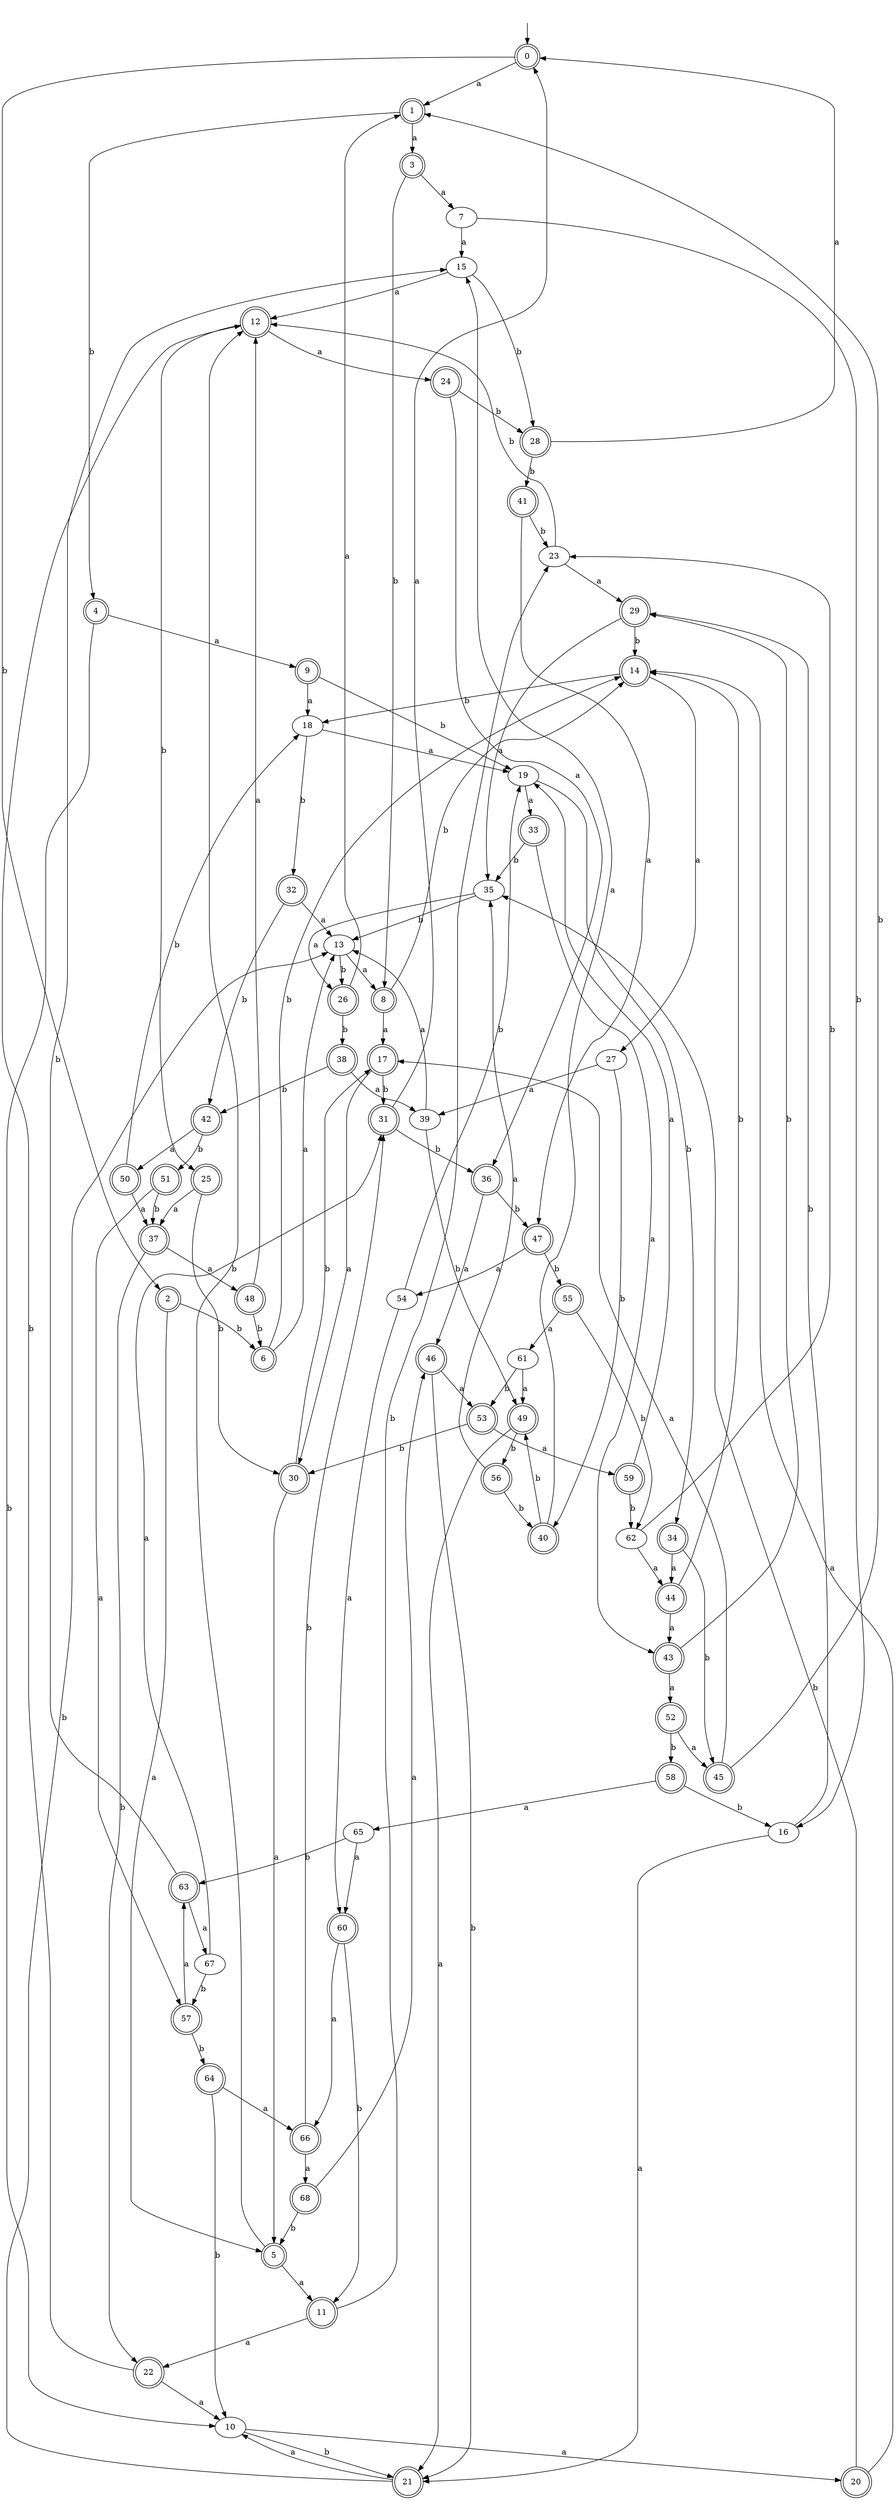 digraph RandomDFA {
  __start0 [label="", shape=none];
  __start0 -> 0 [label=""];
  0 [shape=circle] [shape=doublecircle]
  0 -> 1 [label="a"]
  0 -> 2 [label="b"]
  1 [shape=doublecircle]
  1 -> 3 [label="a"]
  1 -> 4 [label="b"]
  2 [shape=doublecircle]
  2 -> 5 [label="a"]
  2 -> 6 [label="b"]
  3 [shape=doublecircle]
  3 -> 7 [label="a"]
  3 -> 8 [label="b"]
  4 [shape=doublecircle]
  4 -> 9 [label="a"]
  4 -> 10 [label="b"]
  5 [shape=doublecircle]
  5 -> 11 [label="a"]
  5 -> 12 [label="b"]
  6 [shape=doublecircle]
  6 -> 13 [label="a"]
  6 -> 14 [label="b"]
  7
  7 -> 15 [label="a"]
  7 -> 16 [label="b"]
  8 [shape=doublecircle]
  8 -> 17 [label="a"]
  8 -> 14 [label="b"]
  9 [shape=doublecircle]
  9 -> 18 [label="a"]
  9 -> 19 [label="b"]
  10
  10 -> 20 [label="a"]
  10 -> 21 [label="b"]
  11 [shape=doublecircle]
  11 -> 22 [label="a"]
  11 -> 23 [label="b"]
  12 [shape=doublecircle]
  12 -> 24 [label="a"]
  12 -> 25 [label="b"]
  13
  13 -> 8 [label="a"]
  13 -> 26 [label="b"]
  14 [shape=doublecircle]
  14 -> 27 [label="a"]
  14 -> 18 [label="b"]
  15
  15 -> 12 [label="a"]
  15 -> 28 [label="b"]
  16
  16 -> 21 [label="a"]
  16 -> 29 [label="b"]
  17 [shape=doublecircle]
  17 -> 30 [label="a"]
  17 -> 31 [label="b"]
  18
  18 -> 19 [label="a"]
  18 -> 32 [label="b"]
  19
  19 -> 33 [label="a"]
  19 -> 34 [label="b"]
  20 [shape=doublecircle]
  20 -> 14 [label="a"]
  20 -> 35 [label="b"]
  21 [shape=doublecircle]
  21 -> 10 [label="a"]
  21 -> 13 [label="b"]
  22 [shape=doublecircle]
  22 -> 10 [label="a"]
  22 -> 12 [label="b"]
  23
  23 -> 29 [label="a"]
  23 -> 12 [label="b"]
  24 [shape=doublecircle]
  24 -> 36 [label="a"]
  24 -> 28 [label="b"]
  25 [shape=doublecircle]
  25 -> 37 [label="a"]
  25 -> 30 [label="b"]
  26 [shape=doublecircle]
  26 -> 1 [label="a"]
  26 -> 38 [label="b"]
  27
  27 -> 39 [label="a"]
  27 -> 40 [label="b"]
  28 [shape=doublecircle]
  28 -> 0 [label="a"]
  28 -> 41 [label="b"]
  29 [shape=doublecircle]
  29 -> 35 [label="a"]
  29 -> 14 [label="b"]
  30 [shape=doublecircle]
  30 -> 5 [label="a"]
  30 -> 17 [label="b"]
  31 [shape=doublecircle]
  31 -> 0 [label="a"]
  31 -> 36 [label="b"]
  32 [shape=doublecircle]
  32 -> 13 [label="a"]
  32 -> 42 [label="b"]
  33 [shape=doublecircle]
  33 -> 43 [label="a"]
  33 -> 35 [label="b"]
  34 [shape=doublecircle]
  34 -> 44 [label="a"]
  34 -> 45 [label="b"]
  35
  35 -> 26 [label="a"]
  35 -> 13 [label="b"]
  36 [shape=doublecircle]
  36 -> 46 [label="a"]
  36 -> 47 [label="b"]
  37 [shape=doublecircle]
  37 -> 48 [label="a"]
  37 -> 22 [label="b"]
  38 [shape=doublecircle]
  38 -> 39 [label="a"]
  38 -> 42 [label="b"]
  39
  39 -> 13 [label="a"]
  39 -> 49 [label="b"]
  40 [shape=doublecircle]
  40 -> 15 [label="a"]
  40 -> 49 [label="b"]
  41 [shape=doublecircle]
  41 -> 47 [label="a"]
  41 -> 23 [label="b"]
  42 [shape=doublecircle]
  42 -> 50 [label="a"]
  42 -> 51 [label="b"]
  43 [shape=doublecircle]
  43 -> 52 [label="a"]
  43 -> 29 [label="b"]
  44 [shape=doublecircle]
  44 -> 43 [label="a"]
  44 -> 14 [label="b"]
  45 [shape=doublecircle]
  45 -> 17 [label="a"]
  45 -> 1 [label="b"]
  46 [shape=doublecircle]
  46 -> 53 [label="a"]
  46 -> 21 [label="b"]
  47 [shape=doublecircle]
  47 -> 54 [label="a"]
  47 -> 55 [label="b"]
  48 [shape=doublecircle]
  48 -> 12 [label="a"]
  48 -> 6 [label="b"]
  49 [shape=doublecircle]
  49 -> 21 [label="a"]
  49 -> 56 [label="b"]
  50 [shape=doublecircle]
  50 -> 37 [label="a"]
  50 -> 18 [label="b"]
  51 [shape=doublecircle]
  51 -> 57 [label="a"]
  51 -> 37 [label="b"]
  52 [shape=doublecircle]
  52 -> 45 [label="a"]
  52 -> 58 [label="b"]
  53 [shape=doublecircle]
  53 -> 59 [label="a"]
  53 -> 30 [label="b"]
  54
  54 -> 60 [label="a"]
  54 -> 19 [label="b"]
  55 [shape=doublecircle]
  55 -> 61 [label="a"]
  55 -> 62 [label="b"]
  56 [shape=doublecircle]
  56 -> 35 [label="a"]
  56 -> 40 [label="b"]
  57 [shape=doublecircle]
  57 -> 63 [label="a"]
  57 -> 64 [label="b"]
  58 [shape=doublecircle]
  58 -> 65 [label="a"]
  58 -> 16 [label="b"]
  59 [shape=doublecircle]
  59 -> 19 [label="a"]
  59 -> 62 [label="b"]
  60 [shape=doublecircle]
  60 -> 66 [label="a"]
  60 -> 11 [label="b"]
  61
  61 -> 49 [label="a"]
  61 -> 53 [label="b"]
  62
  62 -> 44 [label="a"]
  62 -> 23 [label="b"]
  63 [shape=doublecircle]
  63 -> 67 [label="a"]
  63 -> 15 [label="b"]
  64 [shape=doublecircle]
  64 -> 66 [label="a"]
  64 -> 10 [label="b"]
  65
  65 -> 60 [label="a"]
  65 -> 63 [label="b"]
  66 [shape=doublecircle]
  66 -> 68 [label="a"]
  66 -> 31 [label="b"]
  67
  67 -> 31 [label="a"]
  67 -> 57 [label="b"]
  68 [shape=doublecircle]
  68 -> 46 [label="a"]
  68 -> 5 [label="b"]
}
